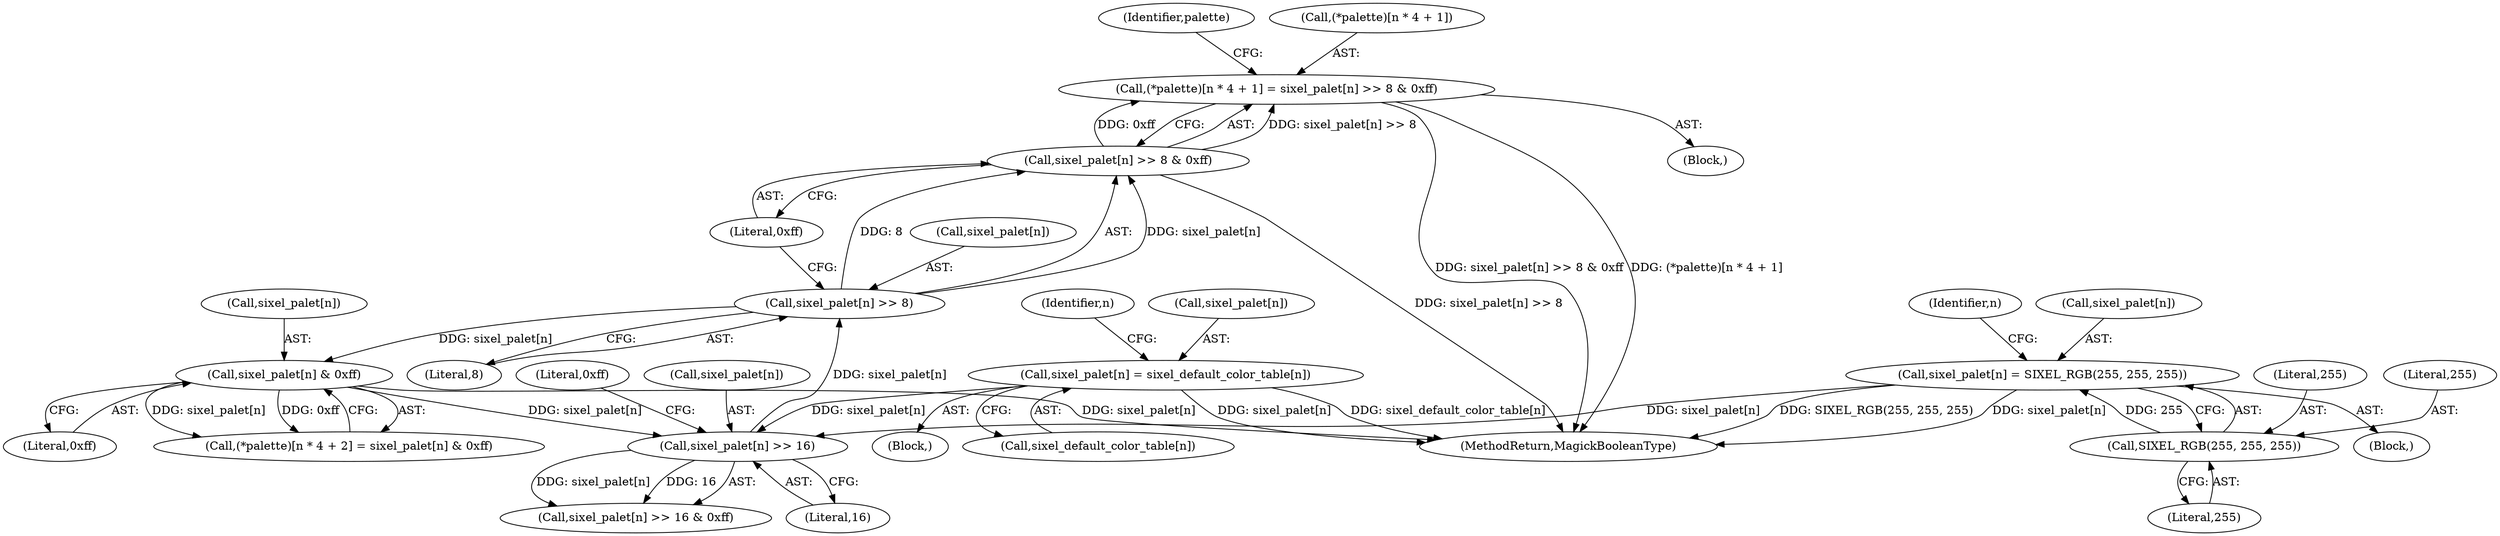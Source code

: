 digraph "0_ImageMagick_10b3823a7619ed22d42764733eb052c4159bc8c1_2@pointer" {
"1001392" [label="(Call,(*palette)[n * 4 + 1] = sixel_palet[n] >> 8 & 0xff)"];
"1001401" [label="(Call,sixel_palet[n] >> 8 & 0xff)"];
"1001402" [label="(Call,sixel_palet[n] >> 8)"];
"1001386" [label="(Call,sixel_palet[n] >> 16)"];
"1000309" [label="(Call,sixel_palet[n] = SIXEL_RGB(255, 255, 255))"];
"1000313" [label="(Call,SIXEL_RGB(255, 255, 255))"];
"1001417" [label="(Call,sixel_palet[n] & 0xff)"];
"1000225" [label="(Call,sixel_palet[n] = sixel_default_color_table[n])"];
"1001401" [label="(Call,sixel_palet[n] >> 8 & 0xff)"];
"1001434" [label="(MethodReturn,MagickBooleanType)"];
"1000307" [label="(Identifier,n)"];
"1000224" [label="(Block,)"];
"1000316" [label="(Literal,255)"];
"1000315" [label="(Literal,255)"];
"1000314" [label="(Literal,255)"];
"1001402" [label="(Call,sixel_palet[n] >> 8)"];
"1001408" [label="(Call,(*palette)[n * 4 + 2] = sixel_palet[n] & 0xff)"];
"1000223" [label="(Identifier,n)"];
"1001421" [label="(Literal,0xff)"];
"1001418" [label="(Call,sixel_palet[n])"];
"1001411" [label="(Identifier,palette)"];
"1000225" [label="(Call,sixel_palet[n] = sixel_default_color_table[n])"];
"1001390" [label="(Literal,16)"];
"1001385" [label="(Call,sixel_palet[n] >> 16 & 0xff)"];
"1001407" [label="(Literal,0xff)"];
"1000309" [label="(Call,sixel_palet[n] = SIXEL_RGB(255, 255, 255))"];
"1000308" [label="(Block,)"];
"1001386" [label="(Call,sixel_palet[n] >> 16)"];
"1000229" [label="(Call,sixel_default_color_table[n])"];
"1001392" [label="(Call,(*palette)[n * 4 + 1] = sixel_palet[n] >> 8 & 0xff)"];
"1000310" [label="(Call,sixel_palet[n])"];
"1000226" [label="(Call,sixel_palet[n])"];
"1001393" [label="(Call,(*palette)[n * 4 + 1])"];
"1000313" [label="(Call,SIXEL_RGB(255, 255, 255))"];
"1001391" [label="(Literal,0xff)"];
"1001406" [label="(Literal,8)"];
"1001375" [label="(Block,)"];
"1001417" [label="(Call,sixel_palet[n] & 0xff)"];
"1001403" [label="(Call,sixel_palet[n])"];
"1001387" [label="(Call,sixel_palet[n])"];
"1001392" -> "1001375"  [label="AST: "];
"1001392" -> "1001401"  [label="CFG: "];
"1001393" -> "1001392"  [label="AST: "];
"1001401" -> "1001392"  [label="AST: "];
"1001411" -> "1001392"  [label="CFG: "];
"1001392" -> "1001434"  [label="DDG: (*palette)[n * 4 + 1]"];
"1001392" -> "1001434"  [label="DDG: sixel_palet[n] >> 8 & 0xff"];
"1001401" -> "1001392"  [label="DDG: sixel_palet[n] >> 8"];
"1001401" -> "1001392"  [label="DDG: 0xff"];
"1001401" -> "1001407"  [label="CFG: "];
"1001402" -> "1001401"  [label="AST: "];
"1001407" -> "1001401"  [label="AST: "];
"1001401" -> "1001434"  [label="DDG: sixel_palet[n] >> 8"];
"1001402" -> "1001401"  [label="DDG: sixel_palet[n]"];
"1001402" -> "1001401"  [label="DDG: 8"];
"1001402" -> "1001406"  [label="CFG: "];
"1001403" -> "1001402"  [label="AST: "];
"1001406" -> "1001402"  [label="AST: "];
"1001407" -> "1001402"  [label="CFG: "];
"1001386" -> "1001402"  [label="DDG: sixel_palet[n]"];
"1001402" -> "1001417"  [label="DDG: sixel_palet[n]"];
"1001386" -> "1001385"  [label="AST: "];
"1001386" -> "1001390"  [label="CFG: "];
"1001387" -> "1001386"  [label="AST: "];
"1001390" -> "1001386"  [label="AST: "];
"1001391" -> "1001386"  [label="CFG: "];
"1001386" -> "1001385"  [label="DDG: sixel_palet[n]"];
"1001386" -> "1001385"  [label="DDG: 16"];
"1000309" -> "1001386"  [label="DDG: sixel_palet[n]"];
"1001417" -> "1001386"  [label="DDG: sixel_palet[n]"];
"1000225" -> "1001386"  [label="DDG: sixel_palet[n]"];
"1000309" -> "1000308"  [label="AST: "];
"1000309" -> "1000313"  [label="CFG: "];
"1000310" -> "1000309"  [label="AST: "];
"1000313" -> "1000309"  [label="AST: "];
"1000307" -> "1000309"  [label="CFG: "];
"1000309" -> "1001434"  [label="DDG: sixel_palet[n]"];
"1000309" -> "1001434"  [label="DDG: SIXEL_RGB(255, 255, 255)"];
"1000313" -> "1000309"  [label="DDG: 255"];
"1000313" -> "1000316"  [label="CFG: "];
"1000314" -> "1000313"  [label="AST: "];
"1000315" -> "1000313"  [label="AST: "];
"1000316" -> "1000313"  [label="AST: "];
"1001417" -> "1001408"  [label="AST: "];
"1001417" -> "1001421"  [label="CFG: "];
"1001418" -> "1001417"  [label="AST: "];
"1001421" -> "1001417"  [label="AST: "];
"1001408" -> "1001417"  [label="CFG: "];
"1001417" -> "1001434"  [label="DDG: sixel_palet[n]"];
"1001417" -> "1001408"  [label="DDG: sixel_palet[n]"];
"1001417" -> "1001408"  [label="DDG: 0xff"];
"1000225" -> "1000224"  [label="AST: "];
"1000225" -> "1000229"  [label="CFG: "];
"1000226" -> "1000225"  [label="AST: "];
"1000229" -> "1000225"  [label="AST: "];
"1000223" -> "1000225"  [label="CFG: "];
"1000225" -> "1001434"  [label="DDG: sixel_palet[n]"];
"1000225" -> "1001434"  [label="DDG: sixel_default_color_table[n]"];
}
